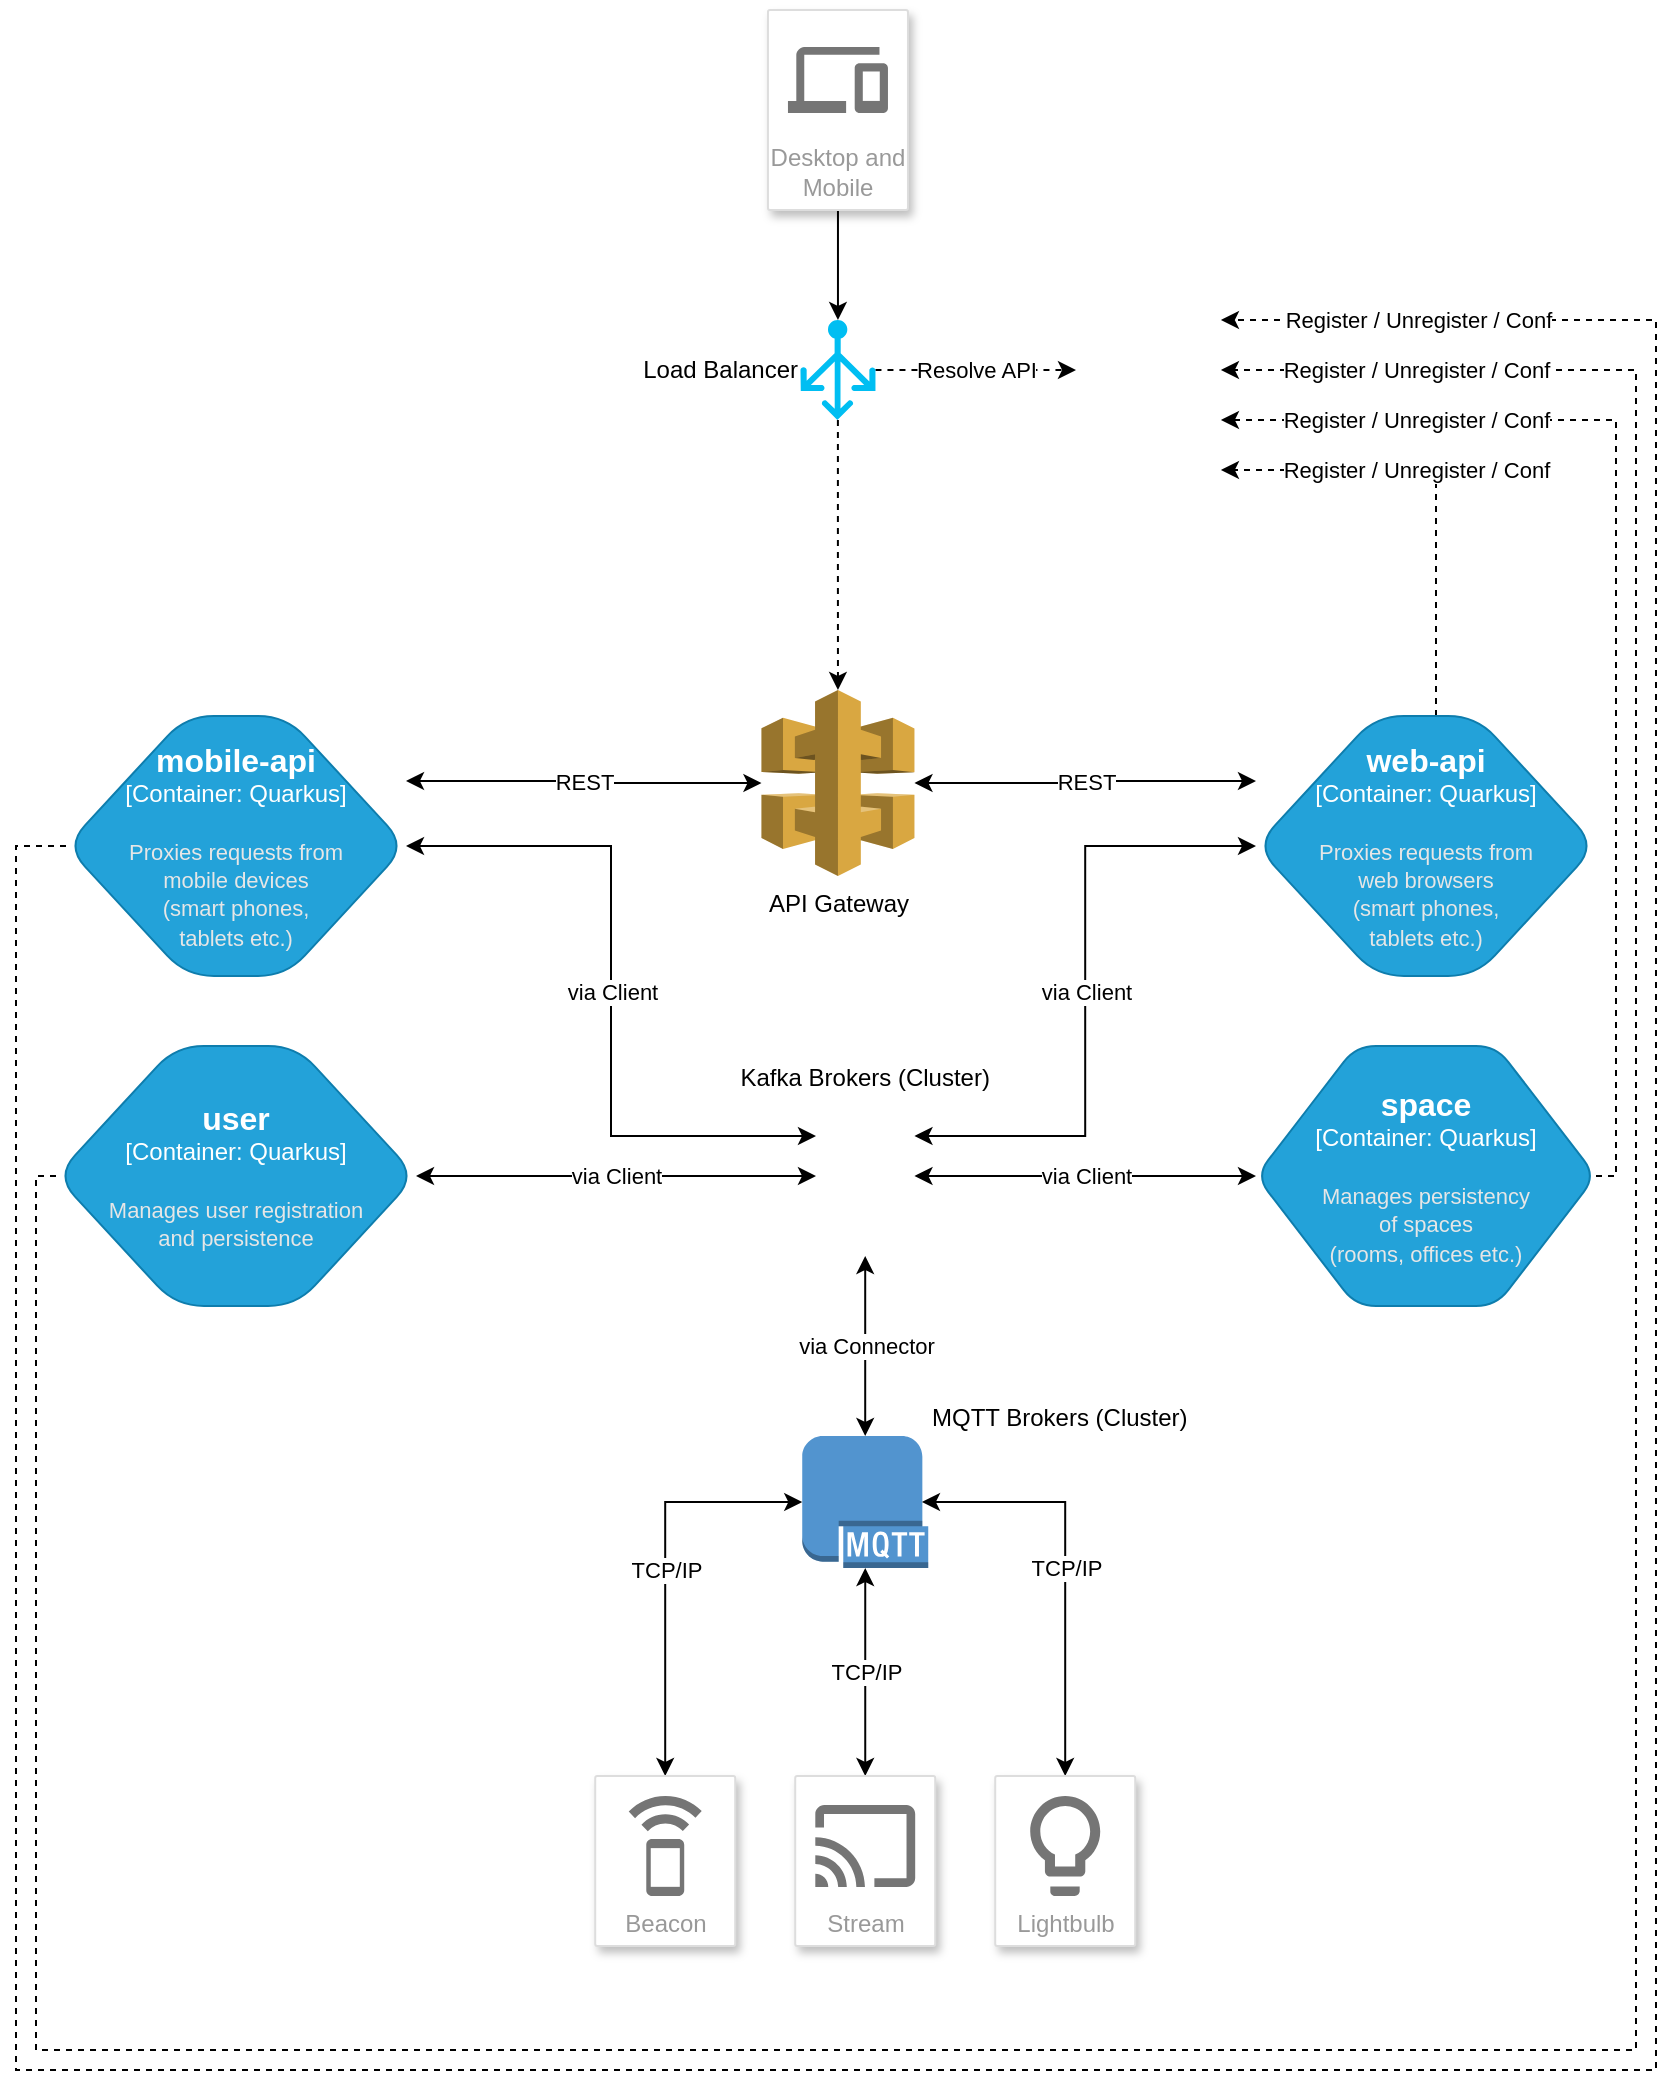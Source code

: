 <mxfile version="20.5.2" type="github">
  <diagram id="T_lqZ-_n4G0K1I11-rn7" name="Page-1">
    <mxGraphModel dx="1266" dy="785" grid="1" gridSize="10" guides="1" tooltips="1" connect="1" arrows="1" fold="1" page="1" pageScale="1" pageWidth="850" pageHeight="1100" math="0" shadow="0">
      <root>
        <mxCell id="0" />
        <mxCell id="1" parent="0" />
        <mxCell id="HLgNsyrmjnPdboTY5s9X-19" value="via Client" style="edgeStyle=orthogonalEdgeStyle;rounded=0;orthogonalLoop=1;jettySize=auto;html=1;entryX=0;entryY=0.5;entryDx=0;entryDy=0;startArrow=classic;startFill=1;" edge="1" parent="1" source="HLgNsyrmjnPdboTY5s9X-1" target="HLgNsyrmjnPdboTY5s9X-17">
          <mxGeometry relative="1" as="geometry">
            <Array as="points">
              <mxPoint x="320" y="633" />
            </Array>
          </mxGeometry>
        </mxCell>
        <mxCell id="HLgNsyrmjnPdboTY5s9X-60" value="Register / Unregister / Conf" style="edgeStyle=orthogonalEdgeStyle;rounded=0;orthogonalLoop=1;jettySize=auto;html=1;exitX=0;exitY=0.5;exitDx=0;exitDy=0;exitPerimeter=0;dashed=1;startArrow=none;startFill=0;entryX=1;entryY=0.5;entryDx=0;entryDy=0;" edge="1" parent="1" source="HLgNsyrmjnPdboTY5s9X-1" target="HLgNsyrmjnPdboTY5s9X-54">
          <mxGeometry x="0.915" relative="1" as="geometry">
            <mxPoint x="640" y="190" as="targetPoint" />
            <Array as="points">
              <mxPoint x="30" y="633" />
              <mxPoint x="30" y="1070" />
              <mxPoint x="830" y="1070" />
              <mxPoint x="830" y="230" />
            </Array>
            <mxPoint as="offset" />
          </mxGeometry>
        </mxCell>
        <object placeholders="1" c4Type="user" c4Container="Container" c4Technology="Quarkus" c4Description="Manages user registration&#xa;and persistence" label="&lt;font style=&quot;font-size: 16px&quot;&gt;&lt;b&gt;%c4Type%&lt;/b&gt;&lt;/font&gt;&lt;div&gt;[%c4Container%:&amp;nbsp;%c4Technology%]&lt;/div&gt;&lt;br&gt;&lt;div&gt;&lt;font style=&quot;font-size: 11px&quot;&gt;&lt;font color=&quot;#E6E6E6&quot;&gt;%c4Description%&lt;/font&gt;&lt;/div&gt;" id="HLgNsyrmjnPdboTY5s9X-1">
          <mxCell style="shape=hexagon;size=60;perimeter=hexagonPerimeter2;whiteSpace=wrap;html=1;fixedSize=1;rounded=1;labelBackgroundColor=none;fillColor=#23A2D9;fontSize=12;fontColor=#ffffff;align=center;strokeColor=#0E7DAD;metaEdit=1;points=[[0.5,0,0],[1,0.25,0],[1,0.5,0],[1,0.75,0],[0.5,1,0],[0,0.75,0],[0,0.5,0],[0,0.25,0]];resizable=1;arcSize=28;" vertex="1" parent="1">
            <mxGeometry x="40" y="568" width="180" height="130" as="geometry" />
          </mxCell>
        </object>
        <mxCell id="HLgNsyrmjnPdboTY5s9X-18" value="via Client" style="edgeStyle=orthogonalEdgeStyle;rounded=0;orthogonalLoop=1;jettySize=auto;html=1;entryX=1;entryY=0.5;entryDx=0;entryDy=0;startArrow=classic;startFill=1;" edge="1" parent="1" source="HLgNsyrmjnPdboTY5s9X-3" target="HLgNsyrmjnPdboTY5s9X-17">
          <mxGeometry relative="1" as="geometry">
            <Array as="points">
              <mxPoint x="555" y="633" />
            </Array>
          </mxGeometry>
        </mxCell>
        <mxCell id="HLgNsyrmjnPdboTY5s9X-58" value="Register / Unregister / Conf" style="edgeStyle=orthogonalEdgeStyle;rounded=0;orthogonalLoop=1;jettySize=auto;html=1;entryX=1;entryY=0.75;entryDx=0;entryDy=0;dashed=1;startArrow=none;startFill=0;" edge="1" parent="1" source="HLgNsyrmjnPdboTY5s9X-3" target="HLgNsyrmjnPdboTY5s9X-54">
          <mxGeometry x="0.667" relative="1" as="geometry">
            <Array as="points">
              <mxPoint x="820" y="633" />
              <mxPoint x="820" y="255" />
            </Array>
            <mxPoint as="offset" />
          </mxGeometry>
        </mxCell>
        <object placeholders="1" c4Type="space" c4Container="Container" c4Technology="Quarkus" c4Description="Manages persistency&#xa;of spaces&#xa;(rooms, offices etc.)" label="&lt;font style=&quot;font-size: 16px&quot;&gt;&lt;b&gt;%c4Type%&lt;/b&gt;&lt;/font&gt;&lt;div&gt;[%c4Container%:&amp;nbsp;%c4Technology%]&lt;/div&gt;&lt;br&gt;&lt;div&gt;&lt;font style=&quot;font-size: 11px&quot;&gt;&lt;font color=&quot;#E6E6E6&quot;&gt;%c4Description%&lt;/font&gt;&lt;/div&gt;" id="HLgNsyrmjnPdboTY5s9X-3">
          <mxCell style="shape=hexagon;size=50;perimeter=hexagonPerimeter2;whiteSpace=wrap;html=1;fixedSize=1;rounded=1;labelBackgroundColor=none;fillColor=#23A2D9;fontSize=12;fontColor=#ffffff;align=center;strokeColor=#0E7DAD;metaEdit=1;points=[[0.5,0,0],[1,0.25,0],[1,0.5,0],[1,0.75,0],[0.5,1,0],[0,0.75,0],[0,0.5,0],[0,0.25,0]];resizable=1;" vertex="1" parent="1">
            <mxGeometry x="640" y="568" width="170" height="130" as="geometry" />
          </mxCell>
        </object>
        <mxCell id="HLgNsyrmjnPdboTY5s9X-17" value="Kafka Brokers (Cluster)" style="shape=image;verticalLabelPosition=top;labelBackgroundColor=default;verticalAlign=bottom;aspect=fixed;imageAspect=0;image=https://upload.wikimedia.org/wikipedia/commons/thumb/0/05/Apache_kafka.svg/1261px-Apache_kafka.svg.png;labelPosition=center;align=center;" vertex="1" parent="1">
          <mxGeometry x="420" y="593" width="49.23" height="80" as="geometry" />
        </mxCell>
        <mxCell id="HLgNsyrmjnPdboTY5s9X-22" value="via Connector" style="edgeStyle=orthogonalEdgeStyle;rounded=0;orthogonalLoop=1;jettySize=auto;html=1;startArrow=classic;startFill=1;" edge="1" parent="1" source="HLgNsyrmjnPdboTY5s9X-21" target="HLgNsyrmjnPdboTY5s9X-17">
          <mxGeometry relative="1" as="geometry">
            <Array as="points">
              <mxPoint x="445" y="733" />
              <mxPoint x="445" y="733" />
            </Array>
          </mxGeometry>
        </mxCell>
        <mxCell id="HLgNsyrmjnPdboTY5s9X-21" value="MQTT Brokers (Cluster)" style="outlineConnect=0;dashed=0;verticalLabelPosition=top;verticalAlign=bottom;align=left;html=1;shape=mxgraph.aws3.mqtt_protocol;fillColor=#5294CF;gradientColor=none;labelPosition=right;" vertex="1" parent="1">
          <mxGeometry x="413.12" y="763" width="63" height="66" as="geometry" />
        </mxCell>
        <mxCell id="HLgNsyrmjnPdboTY5s9X-39" value="&lt;meta charset=&quot;utf-8&quot;&gt;&lt;span style=&quot;color: rgb(0, 0, 0); font-family: Helvetica; font-size: 11px; font-style: normal; font-variant-ligatures: normal; font-variant-caps: normal; font-weight: 400; letter-spacing: normal; orphans: 2; text-align: center; text-indent: 0px; text-transform: none; widows: 2; word-spacing: 0px; -webkit-text-stroke-width: 0px; background-color: rgb(255, 255, 255); text-decoration-thickness: initial; text-decoration-style: initial; text-decoration-color: initial; float: none; display: inline !important;&quot;&gt;TCP/IP&lt;/span&gt;" style="edgeStyle=orthogonalEdgeStyle;rounded=0;orthogonalLoop=1;jettySize=auto;html=1;entryX=0.5;entryY=1;entryDx=0;entryDy=0;entryPerimeter=0;startArrow=classic;startFill=1;" edge="1" parent="1" source="HLgNsyrmjnPdboTY5s9X-26" target="HLgNsyrmjnPdboTY5s9X-21">
          <mxGeometry relative="1" as="geometry" />
        </mxCell>
        <mxCell id="HLgNsyrmjnPdboTY5s9X-26" value="Stream" style="strokeColor=#dddddd;shadow=1;strokeWidth=1;rounded=1;absoluteArcSize=1;arcSize=2;labelPosition=center;verticalLabelPosition=middle;align=center;verticalAlign=bottom;spacingLeft=0;fontColor=#999999;fontSize=12;whiteSpace=wrap;spacingBottom=2;" vertex="1" parent="1">
          <mxGeometry x="409.61" y="933" width="70" height="85" as="geometry" />
        </mxCell>
        <mxCell id="HLgNsyrmjnPdboTY5s9X-27" value="" style="sketch=0;dashed=0;connectable=0;html=1;fillColor=#757575;strokeColor=none;shape=mxgraph.gcp2.stream;part=1;" vertex="1" parent="HLgNsyrmjnPdboTY5s9X-26">
          <mxGeometry x="0.5" width="50" height="41" relative="1" as="geometry">
            <mxPoint x="-25" y="14.5" as="offset" />
          </mxGeometry>
        </mxCell>
        <mxCell id="HLgNsyrmjnPdboTY5s9X-40" value="TCP/IP" style="edgeStyle=orthogonalEdgeStyle;rounded=0;orthogonalLoop=1;jettySize=auto;html=1;entryX=0.95;entryY=0.5;entryDx=0;entryDy=0;entryPerimeter=0;startArrow=classic;startFill=1;" edge="1" parent="1" source="HLgNsyrmjnPdboTY5s9X-28" target="HLgNsyrmjnPdboTY5s9X-21">
          <mxGeometry relative="1" as="geometry">
            <Array as="points">
              <mxPoint x="545" y="796" />
            </Array>
          </mxGeometry>
        </mxCell>
        <mxCell id="HLgNsyrmjnPdboTY5s9X-28" value="Lightbulb" style="strokeColor=#dddddd;shadow=1;strokeWidth=1;rounded=1;absoluteArcSize=1;arcSize=2;labelPosition=center;verticalLabelPosition=middle;align=center;verticalAlign=bottom;spacingLeft=0;fontColor=#999999;fontSize=12;whiteSpace=wrap;spacingBottom=2;" vertex="1" parent="1">
          <mxGeometry x="509.61" y="933" width="70" height="85" as="geometry" />
        </mxCell>
        <mxCell id="HLgNsyrmjnPdboTY5s9X-29" value="" style="sketch=0;dashed=0;connectable=0;html=1;fillColor=#757575;strokeColor=none;shape=mxgraph.gcp2.lightbulb;part=1;" vertex="1" parent="HLgNsyrmjnPdboTY5s9X-28">
          <mxGeometry x="0.5" width="35" height="50" relative="1" as="geometry">
            <mxPoint x="-17.5" y="10" as="offset" />
          </mxGeometry>
        </mxCell>
        <mxCell id="HLgNsyrmjnPdboTY5s9X-38" value="&lt;meta charset=&quot;utf-8&quot;&gt;&lt;span style=&quot;color: rgb(0, 0, 0); font-family: Helvetica; font-size: 11px; font-style: normal; font-variant-ligatures: normal; font-variant-caps: normal; font-weight: 400; letter-spacing: normal; orphans: 2; text-align: center; text-indent: 0px; text-transform: none; widows: 2; word-spacing: 0px; -webkit-text-stroke-width: 0px; background-color: rgb(255, 255, 255); text-decoration-thickness: initial; text-decoration-style: initial; text-decoration-color: initial; float: none; display: inline !important;&quot;&gt;TCP/IP&lt;/span&gt;" style="edgeStyle=orthogonalEdgeStyle;rounded=0;orthogonalLoop=1;jettySize=auto;html=1;entryX=0;entryY=0.5;entryDx=0;entryDy=0;entryPerimeter=0;startArrow=classic;startFill=1;" edge="1" parent="1" source="HLgNsyrmjnPdboTY5s9X-30" target="HLgNsyrmjnPdboTY5s9X-21">
          <mxGeometry relative="1" as="geometry">
            <Array as="points">
              <mxPoint x="345" y="796" />
            </Array>
          </mxGeometry>
        </mxCell>
        <mxCell id="HLgNsyrmjnPdboTY5s9X-30" value="Beacon" style="strokeColor=#dddddd;shadow=1;strokeWidth=1;rounded=1;absoluteArcSize=1;arcSize=2;labelPosition=center;verticalLabelPosition=middle;align=center;verticalAlign=bottom;spacingLeft=0;fontColor=#999999;fontSize=12;whiteSpace=wrap;spacingBottom=2;" vertex="1" parent="1">
          <mxGeometry x="309.61" y="933" width="70" height="85" as="geometry" />
        </mxCell>
        <mxCell id="HLgNsyrmjnPdboTY5s9X-31" value="" style="sketch=0;dashed=0;connectable=0;html=1;fillColor=#757575;strokeColor=none;shape=mxgraph.gcp2.beacon;part=1;" vertex="1" parent="HLgNsyrmjnPdboTY5s9X-30">
          <mxGeometry x="0.5" width="36.5" height="50" relative="1" as="geometry">
            <mxPoint x="-18.25" y="10" as="offset" />
          </mxGeometry>
        </mxCell>
        <mxCell id="HLgNsyrmjnPdboTY5s9X-43" value="via Client" style="edgeStyle=orthogonalEdgeStyle;rounded=0;orthogonalLoop=1;jettySize=auto;html=1;entryX=0;entryY=0.25;entryDx=0;entryDy=0;startArrow=classic;startFill=1;" edge="1" parent="1" source="HLgNsyrmjnPdboTY5s9X-42" target="HLgNsyrmjnPdboTY5s9X-17">
          <mxGeometry relative="1" as="geometry" />
        </mxCell>
        <mxCell id="HLgNsyrmjnPdboTY5s9X-59" value="&lt;span style=&quot;color: rgb(0, 0, 0); font-family: Helvetica; font-size: 11px; font-style: normal; font-variant-ligatures: normal; font-variant-caps: normal; font-weight: 400; letter-spacing: normal; orphans: 2; text-align: center; text-indent: 0px; text-transform: none; widows: 2; word-spacing: 0px; -webkit-text-stroke-width: 0px; background-color: rgb(255, 255, 255); text-decoration-thickness: initial; text-decoration-style: initial; text-decoration-color: initial; float: none; display: inline !important;&quot;&gt;Register / Unregister / Conf&lt;/span&gt;" style="edgeStyle=orthogonalEdgeStyle;rounded=0;orthogonalLoop=1;jettySize=auto;html=1;entryX=1;entryY=0.25;entryDx=0;entryDy=0;dashed=1;startArrow=none;startFill=0;" edge="1" parent="1" source="HLgNsyrmjnPdboTY5s9X-42" target="HLgNsyrmjnPdboTY5s9X-54">
          <mxGeometry x="0.923" relative="1" as="geometry">
            <Array as="points">
              <mxPoint x="20" y="468" />
              <mxPoint x="20" y="1080" />
              <mxPoint x="840" y="1080" />
              <mxPoint x="840" y="205" />
            </Array>
            <mxPoint as="offset" />
          </mxGeometry>
        </mxCell>
        <object placeholders="1" c4Type="mobile-api" c4Container="Container" c4Technology="Quarkus" c4Description="Proxies requests from &#xa;mobile devices&#xa;(smart phones, &#xa;tablets etc.)" label="&lt;font style=&quot;font-size: 16px&quot;&gt;&lt;b&gt;%c4Type%&lt;/b&gt;&lt;/font&gt;&lt;div&gt;[%c4Container%:&amp;nbsp;%c4Technology%]&lt;/div&gt;&lt;br&gt;&lt;div&gt;&lt;font style=&quot;font-size: 11px&quot;&gt;&lt;font color=&quot;#E6E6E6&quot;&gt;%c4Description%&lt;/font&gt;&lt;/div&gt;" id="HLgNsyrmjnPdboTY5s9X-42">
          <mxCell style="shape=hexagon;size=60;perimeter=hexagonPerimeter2;whiteSpace=wrap;html=1;fixedSize=1;rounded=1;labelBackgroundColor=none;fillColor=#23A2D9;fontSize=12;fontColor=#ffffff;align=center;strokeColor=#0E7DAD;metaEdit=1;points=[[0.5,0,0],[1,0.25,0],[1,0.5,0],[1,0.75,0],[0.5,1,0],[0,0.75,0],[0,0.5,0],[0,0.25,0]];resizable=1;arcSize=28;" vertex="1" parent="1">
            <mxGeometry x="45" y="403" width="170" height="130" as="geometry" />
          </mxCell>
        </object>
        <mxCell id="HLgNsyrmjnPdboTY5s9X-45" value="via Client" style="edgeStyle=orthogonalEdgeStyle;rounded=0;orthogonalLoop=1;jettySize=auto;html=1;entryX=1;entryY=0.25;entryDx=0;entryDy=0;startArrow=classic;startFill=1;" edge="1" parent="1" source="HLgNsyrmjnPdboTY5s9X-44" target="HLgNsyrmjnPdboTY5s9X-17">
          <mxGeometry relative="1" as="geometry" />
        </mxCell>
        <mxCell id="HLgNsyrmjnPdboTY5s9X-57" value="Register / Unregister / Conf" style="edgeStyle=orthogonalEdgeStyle;rounded=0;orthogonalLoop=1;jettySize=auto;html=1;entryX=1;entryY=1;entryDx=0;entryDy=0;startArrow=none;startFill=0;dashed=1;" edge="1" parent="1" source="HLgNsyrmjnPdboTY5s9X-44" target="HLgNsyrmjnPdboTY5s9X-54">
          <mxGeometry x="0.154" relative="1" as="geometry">
            <Array as="points">
              <mxPoint x="730" y="280" />
            </Array>
            <mxPoint as="offset" />
          </mxGeometry>
        </mxCell>
        <object placeholders="1" c4Type="web-api" c4Container="Container" c4Technology="Quarkus" c4Description="Proxies requests from &#xa;web browsers&#xa;(smart phones, &#xa;tablets etc.)" label="&lt;font style=&quot;font-size: 16px&quot;&gt;&lt;b&gt;%c4Type%&lt;/b&gt;&lt;/font&gt;&lt;div&gt;[%c4Container%:&amp;nbsp;%c4Technology%]&lt;/div&gt;&lt;br&gt;&lt;div&gt;&lt;font style=&quot;font-size: 11px&quot;&gt;&lt;font color=&quot;#E6E6E6&quot;&gt;%c4Description%&lt;/font&gt;&lt;/div&gt;" id="HLgNsyrmjnPdboTY5s9X-44">
          <mxCell style="shape=hexagon;size=60;perimeter=hexagonPerimeter2;whiteSpace=wrap;html=1;fixedSize=1;rounded=1;labelBackgroundColor=none;fillColor=#23A2D9;fontSize=12;fontColor=#ffffff;align=center;strokeColor=#0E7DAD;metaEdit=1;points=[[0.5,0,0],[1,0.25,0],[1,0.5,0],[1,0.75,0],[0.5,1,0],[0,0.75,0],[0,0.5,0],[0,0.25,0]];resizable=1;arcSize=28;" vertex="1" parent="1">
            <mxGeometry x="640" y="403" width="170" height="130" as="geometry" />
          </mxCell>
        </object>
        <mxCell id="HLgNsyrmjnPdboTY5s9X-49" value="REST" style="edgeStyle=orthogonalEdgeStyle;rounded=0;orthogonalLoop=1;jettySize=auto;html=1;entryX=0;entryY=0.25;entryDx=0;entryDy=0;entryPerimeter=0;startArrow=classic;startFill=1;" edge="1" parent="1" source="HLgNsyrmjnPdboTY5s9X-47" target="HLgNsyrmjnPdboTY5s9X-44">
          <mxGeometry relative="1" as="geometry" />
        </mxCell>
        <mxCell id="HLgNsyrmjnPdboTY5s9X-51" value="REST" style="edgeStyle=orthogonalEdgeStyle;rounded=0;orthogonalLoop=1;jettySize=auto;html=1;entryX=1;entryY=0.25;entryDx=0;entryDy=0;entryPerimeter=0;startArrow=classic;startFill=1;" edge="1" parent="1" source="HLgNsyrmjnPdboTY5s9X-47" target="HLgNsyrmjnPdboTY5s9X-42">
          <mxGeometry relative="1" as="geometry" />
        </mxCell>
        <mxCell id="HLgNsyrmjnPdboTY5s9X-47" value="API Gateway" style="outlineConnect=0;dashed=0;verticalLabelPosition=bottom;verticalAlign=top;align=center;html=1;shape=mxgraph.aws3.api_gateway;fillColor=#D9A741;gradientColor=none;" vertex="1" parent="1">
          <mxGeometry x="392.73" y="390" width="76.5" height="93" as="geometry" />
        </mxCell>
        <mxCell id="HLgNsyrmjnPdboTY5s9X-56" style="edgeStyle=orthogonalEdgeStyle;rounded=0;orthogonalLoop=1;jettySize=auto;html=1;entryX=0.5;entryY=0;entryDx=0;entryDy=0;entryPerimeter=0;startArrow=none;startFill=0;" edge="1" parent="1" source="HLgNsyrmjnPdboTY5s9X-52" target="HLgNsyrmjnPdboTY5s9X-55">
          <mxGeometry relative="1" as="geometry" />
        </mxCell>
        <mxCell id="HLgNsyrmjnPdboTY5s9X-52" value="Desktop and Mobile" style="strokeColor=#dddddd;shadow=1;strokeWidth=1;rounded=1;absoluteArcSize=1;arcSize=2;labelPosition=center;verticalLabelPosition=middle;align=center;verticalAlign=bottom;spacingLeft=0;fontColor=#999999;fontSize=12;whiteSpace=wrap;spacingBottom=2;" vertex="1" parent="1">
          <mxGeometry x="395.98" y="50" width="70" height="100" as="geometry" />
        </mxCell>
        <mxCell id="HLgNsyrmjnPdboTY5s9X-53" value="" style="sketch=0;dashed=0;connectable=0;html=1;fillColor=#757575;strokeColor=none;shape=mxgraph.gcp2.desktop_and_mobile;part=1;" vertex="1" parent="HLgNsyrmjnPdboTY5s9X-52">
          <mxGeometry x="0.5" width="50" height="33" relative="1" as="geometry">
            <mxPoint x="-25" y="18.5" as="offset" />
          </mxGeometry>
        </mxCell>
        <mxCell id="HLgNsyrmjnPdboTY5s9X-54" value="" style="shape=image;verticalLabelPosition=bottom;labelBackgroundColor=default;verticalAlign=top;aspect=fixed;imageAspect=0;image=https://images.g2crowd.com/uploads/product/image/social_landscape/social_landscape_ee9f37a55de4468976ca5d67da14d2bd/hashicorp-consul.png;clipPath=inset(5.06% 33.33% 7.59% 33.33%);" vertex="1" parent="1">
          <mxGeometry x="550" y="180" width="72.46" height="100" as="geometry" />
        </mxCell>
        <mxCell id="HLgNsyrmjnPdboTY5s9X-62" value="Resolve API" style="edgeStyle=orthogonalEdgeStyle;rounded=0;orthogonalLoop=1;jettySize=auto;html=1;entryX=0;entryY=0.5;entryDx=0;entryDy=0;dashed=1;startArrow=none;startFill=0;" edge="1" parent="1" source="HLgNsyrmjnPdboTY5s9X-55" target="HLgNsyrmjnPdboTY5s9X-54">
          <mxGeometry relative="1" as="geometry" />
        </mxCell>
        <mxCell id="HLgNsyrmjnPdboTY5s9X-63" style="edgeStyle=orthogonalEdgeStyle;rounded=0;orthogonalLoop=1;jettySize=auto;html=1;entryX=0.5;entryY=0;entryDx=0;entryDy=0;entryPerimeter=0;dashed=1;startArrow=none;startFill=0;" edge="1" parent="1" source="HLgNsyrmjnPdboTY5s9X-55" target="HLgNsyrmjnPdboTY5s9X-47">
          <mxGeometry relative="1" as="geometry" />
        </mxCell>
        <mxCell id="HLgNsyrmjnPdboTY5s9X-55" value="Load Balancer" style="verticalLabelPosition=middle;html=1;verticalAlign=middle;align=right;strokeColor=none;fillColor=#00BEF2;shape=mxgraph.azure.load_balancer_generic;pointerEvents=1;labelPosition=left;" vertex="1" parent="1">
          <mxGeometry x="412.23" y="205" width="37.5" height="50" as="geometry" />
        </mxCell>
      </root>
    </mxGraphModel>
  </diagram>
</mxfile>
